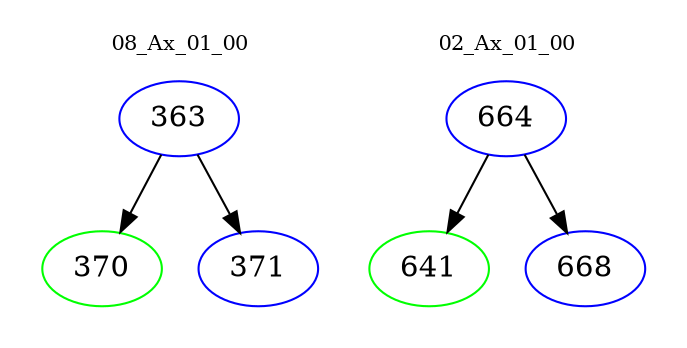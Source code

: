 digraph{
subgraph cluster_0 {
color = white
label = "08_Ax_01_00";
fontsize=10;
T0_363 [label="363", color="blue"]
T0_363 -> T0_370 [color="black"]
T0_370 [label="370", color="green"]
T0_363 -> T0_371 [color="black"]
T0_371 [label="371", color="blue"]
}
subgraph cluster_1 {
color = white
label = "02_Ax_01_00";
fontsize=10;
T1_664 [label="664", color="blue"]
T1_664 -> T1_641 [color="black"]
T1_641 [label="641", color="green"]
T1_664 -> T1_668 [color="black"]
T1_668 [label="668", color="blue"]
}
}
